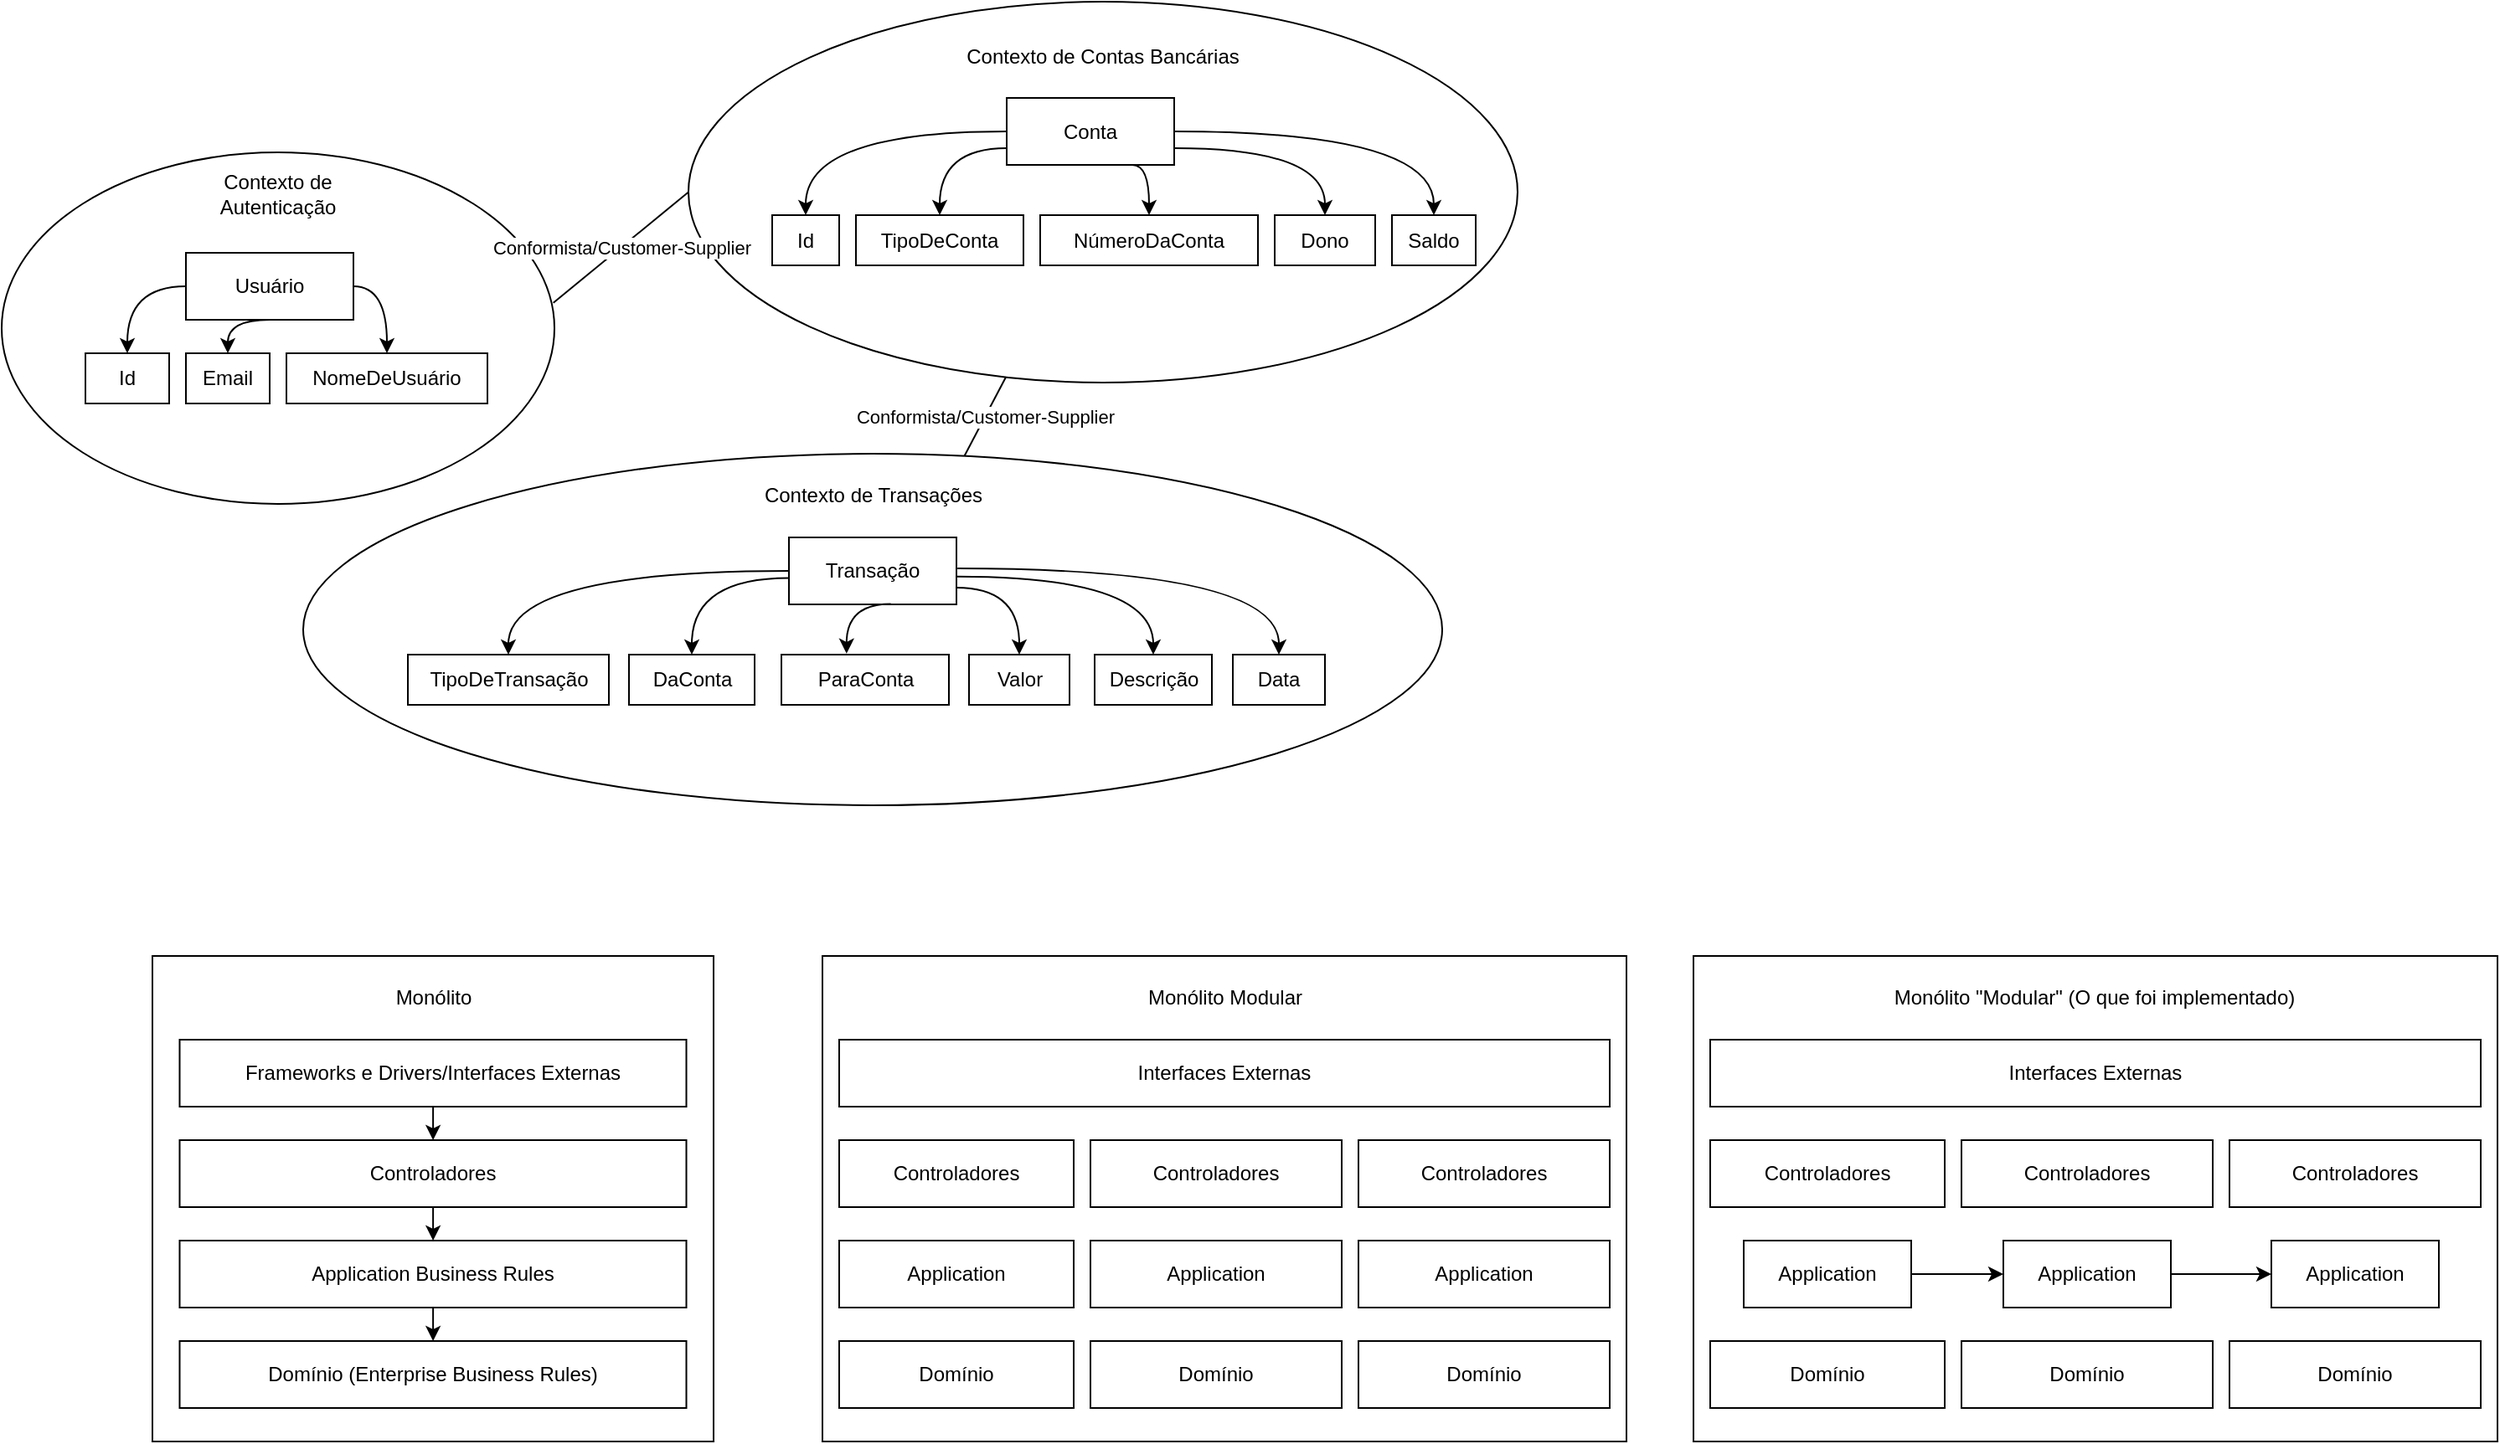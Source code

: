<mxfile version="27.0.6">
  <diagram name="Page-1" id="S6bj-loEFZDENTpJVslW">
    <mxGraphModel dx="2595" dy="933" grid="1" gridSize="10" guides="0" tooltips="1" connect="1" arrows="1" fold="1" page="1" pageScale="1" pageWidth="850" pageHeight="1100" math="0" shadow="0">
      <root>
        <mxCell id="0" />
        <mxCell id="1" parent="0" />
        <mxCell id="2hIszf3CNOoCdZwzwIAj-1" value="" style="ellipse;whiteSpace=wrap;html=1;verticalAlign=bottom;fillColor=none;" vertex="1" parent="1">
          <mxGeometry x="-130" y="200" width="330" height="210" as="geometry" />
        </mxCell>
        <mxCell id="2hIszf3CNOoCdZwzwIAj-4" value="Contexto de Autenticação" style="text;html=1;align=center;verticalAlign=middle;whiteSpace=wrap;rounded=0;" vertex="1" parent="1">
          <mxGeometry x="5" y="210" width="60" height="30" as="geometry" />
        </mxCell>
        <mxCell id="2hIszf3CNOoCdZwzwIAj-3" value="" style="ellipse;whiteSpace=wrap;html=1;fillColor=none;" vertex="1" parent="1">
          <mxGeometry x="50" y="380" width="680" height="210" as="geometry" />
        </mxCell>
        <mxCell id="2hIszf3CNOoCdZwzwIAj-6" value="Contexto de Transações" style="text;html=1;align=center;verticalAlign=middle;whiteSpace=wrap;rounded=0;" vertex="1" parent="1">
          <mxGeometry x="302.75" y="390" width="174.5" height="30" as="geometry" />
        </mxCell>
        <mxCell id="2hIszf3CNOoCdZwzwIAj-15" style="edgeStyle=orthogonalEdgeStyle;rounded=0;orthogonalLoop=1;jettySize=auto;html=1;entryX=0.5;entryY=0;entryDx=0;entryDy=0;curved=1;exitX=1;exitY=0.5;exitDx=0;exitDy=0;" edge="1" parent="1" source="2hIszf3CNOoCdZwzwIAj-9" target="2hIszf3CNOoCdZwzwIAj-13">
          <mxGeometry relative="1" as="geometry" />
        </mxCell>
        <mxCell id="2hIszf3CNOoCdZwzwIAj-17" style="edgeStyle=orthogonalEdgeStyle;rounded=0;orthogonalLoop=1;jettySize=auto;html=1;entryX=0.5;entryY=0;entryDx=0;entryDy=0;curved=1;exitX=0.5;exitY=1;exitDx=0;exitDy=0;" edge="1" parent="1" source="2hIszf3CNOoCdZwzwIAj-9" target="2hIszf3CNOoCdZwzwIAj-11">
          <mxGeometry relative="1" as="geometry" />
        </mxCell>
        <mxCell id="2hIszf3CNOoCdZwzwIAj-18" style="edgeStyle=orthogonalEdgeStyle;rounded=0;orthogonalLoop=1;jettySize=auto;html=1;entryX=0.5;entryY=0;entryDx=0;entryDy=0;curved=1;exitX=0;exitY=0.5;exitDx=0;exitDy=0;" edge="1" parent="1" source="2hIszf3CNOoCdZwzwIAj-9" target="2hIszf3CNOoCdZwzwIAj-10">
          <mxGeometry relative="1" as="geometry" />
        </mxCell>
        <mxCell id="2hIszf3CNOoCdZwzwIAj-9" value="Usuário" style="rounded=0;whiteSpace=wrap;html=1;fillColor=none;" vertex="1" parent="1">
          <mxGeometry x="-20" y="260" width="100" height="40" as="geometry" />
        </mxCell>
        <mxCell id="2hIszf3CNOoCdZwzwIAj-10" value="Id" style="rounded=0;whiteSpace=wrap;html=1;fillColor=none;" vertex="1" parent="1">
          <mxGeometry x="-80" y="320" width="50" height="30" as="geometry" />
        </mxCell>
        <mxCell id="2hIszf3CNOoCdZwzwIAj-11" value="Email" style="rounded=0;whiteSpace=wrap;html=1;fillColor=none;" vertex="1" parent="1">
          <mxGeometry x="-20" y="320" width="50" height="30" as="geometry" />
        </mxCell>
        <mxCell id="2hIszf3CNOoCdZwzwIAj-13" value="NomeDeUsuário" style="rounded=0;whiteSpace=wrap;html=1;fillColor=none;" vertex="1" parent="1">
          <mxGeometry x="40" y="320" width="120" height="30" as="geometry" />
        </mxCell>
        <mxCell id="2hIszf3CNOoCdZwzwIAj-2" value="" style="ellipse;whiteSpace=wrap;html=1;fillColor=none;" vertex="1" parent="1">
          <mxGeometry x="280" y="110" width="495" height="227.5" as="geometry" />
        </mxCell>
        <mxCell id="2hIszf3CNOoCdZwzwIAj-25" style="edgeStyle=orthogonalEdgeStyle;rounded=0;orthogonalLoop=1;jettySize=auto;html=1;entryX=0.5;entryY=0;entryDx=0;entryDy=0;curved=1;" edge="1" parent="1" source="2hIszf3CNOoCdZwzwIAj-19" target="2hIszf3CNOoCdZwzwIAj-23">
          <mxGeometry relative="1" as="geometry" />
        </mxCell>
        <mxCell id="2hIszf3CNOoCdZwzwIAj-28" style="edgeStyle=orthogonalEdgeStyle;rounded=0;orthogonalLoop=1;jettySize=auto;html=1;entryX=0.5;entryY=0;entryDx=0;entryDy=0;curved=1;exitX=1;exitY=0.75;exitDx=0;exitDy=0;" edge="1" parent="1" source="2hIszf3CNOoCdZwzwIAj-19" target="2hIszf3CNOoCdZwzwIAj-22">
          <mxGeometry relative="1" as="geometry" />
        </mxCell>
        <mxCell id="2hIszf3CNOoCdZwzwIAj-29" style="edgeStyle=orthogonalEdgeStyle;rounded=0;orthogonalLoop=1;jettySize=auto;html=1;exitX=0;exitY=0.75;exitDx=0;exitDy=0;curved=1;" edge="1" parent="1" source="2hIszf3CNOoCdZwzwIAj-19" target="2hIszf3CNOoCdZwzwIAj-20">
          <mxGeometry relative="1" as="geometry" />
        </mxCell>
        <mxCell id="2hIszf3CNOoCdZwzwIAj-19" value="Conta" style="rounded=0;whiteSpace=wrap;html=1;fillColor=none;" vertex="1" parent="1">
          <mxGeometry x="470" y="167.5" width="100" height="40" as="geometry" />
        </mxCell>
        <mxCell id="2hIszf3CNOoCdZwzwIAj-20" value="TipoDeConta" style="rounded=0;whiteSpace=wrap;html=1;fillColor=none;" vertex="1" parent="1">
          <mxGeometry x="380" y="237.5" width="100" height="30" as="geometry" />
        </mxCell>
        <mxCell id="2hIszf3CNOoCdZwzwIAj-21" value="Saldo" style="rounded=0;whiteSpace=wrap;html=1;fillColor=none;" vertex="1" parent="1">
          <mxGeometry x="700" y="237.5" width="50" height="30" as="geometry" />
        </mxCell>
        <mxCell id="2hIszf3CNOoCdZwzwIAj-22" value="Dono" style="rounded=0;whiteSpace=wrap;html=1;fillColor=none;" vertex="1" parent="1">
          <mxGeometry x="630" y="237.5" width="60" height="30" as="geometry" />
        </mxCell>
        <mxCell id="2hIszf3CNOoCdZwzwIAj-23" value="Id" style="rounded=0;whiteSpace=wrap;html=1;fillColor=none;" vertex="1" parent="1">
          <mxGeometry x="330" y="237.5" width="40" height="30" as="geometry" />
        </mxCell>
        <mxCell id="2hIszf3CNOoCdZwzwIAj-24" value="NúmeroDaConta" style="rounded=0;whiteSpace=wrap;html=1;fillColor=none;" vertex="1" parent="1">
          <mxGeometry x="490" y="237.5" width="130" height="30" as="geometry" />
        </mxCell>
        <mxCell id="2hIszf3CNOoCdZwzwIAj-26" style="edgeStyle=orthogonalEdgeStyle;rounded=0;orthogonalLoop=1;jettySize=auto;html=1;entryX=0.5;entryY=0;entryDx=0;entryDy=0;curved=1;exitX=0.75;exitY=1;exitDx=0;exitDy=0;" edge="1" parent="1" source="2hIszf3CNOoCdZwzwIAj-19" target="2hIszf3CNOoCdZwzwIAj-24">
          <mxGeometry relative="1" as="geometry" />
        </mxCell>
        <mxCell id="2hIszf3CNOoCdZwzwIAj-27" style="edgeStyle=orthogonalEdgeStyle;rounded=0;orthogonalLoop=1;jettySize=auto;html=1;entryX=0.5;entryY=0;entryDx=0;entryDy=0;curved=1;" edge="1" parent="1" source="2hIszf3CNOoCdZwzwIAj-19" target="2hIszf3CNOoCdZwzwIAj-21">
          <mxGeometry relative="1" as="geometry" />
        </mxCell>
        <mxCell id="2hIszf3CNOoCdZwzwIAj-5" value="Contexto de Contas Bancárias" style="text;html=1;align=center;verticalAlign=middle;whiteSpace=wrap;rounded=0;" vertex="1" parent="1">
          <mxGeometry x="445" y="127.5" width="165" height="30" as="geometry" />
        </mxCell>
        <mxCell id="2hIszf3CNOoCdZwzwIAj-38" style="edgeStyle=orthogonalEdgeStyle;rounded=0;orthogonalLoop=1;jettySize=auto;html=1;entryX=0.5;entryY=0;entryDx=0;entryDy=0;curved=1;" edge="1" parent="1" source="2hIszf3CNOoCdZwzwIAj-30" target="2hIszf3CNOoCdZwzwIAj-33">
          <mxGeometry relative="1" as="geometry" />
        </mxCell>
        <mxCell id="2hIszf3CNOoCdZwzwIAj-39" style="edgeStyle=orthogonalEdgeStyle;rounded=0;orthogonalLoop=1;jettySize=auto;html=1;entryX=0.5;entryY=0;entryDx=0;entryDy=0;curved=1;exitX=0;exitY=0.605;exitDx=0;exitDy=0;exitPerimeter=0;" edge="1" parent="1" source="2hIszf3CNOoCdZwzwIAj-30" target="2hIszf3CNOoCdZwzwIAj-32">
          <mxGeometry relative="1" as="geometry" />
        </mxCell>
        <mxCell id="2hIszf3CNOoCdZwzwIAj-41" style="edgeStyle=orthogonalEdgeStyle;rounded=0;orthogonalLoop=1;jettySize=auto;html=1;entryX=0.5;entryY=0;entryDx=0;entryDy=0;curved=1;exitX=1;exitY=0.75;exitDx=0;exitDy=0;" edge="1" parent="1" source="2hIszf3CNOoCdZwzwIAj-30" target="2hIszf3CNOoCdZwzwIAj-34">
          <mxGeometry relative="1" as="geometry" />
        </mxCell>
        <mxCell id="2hIszf3CNOoCdZwzwIAj-42" style="edgeStyle=orthogonalEdgeStyle;rounded=0;orthogonalLoop=1;jettySize=auto;html=1;entryX=0.5;entryY=0;entryDx=0;entryDy=0;curved=1;exitX=1.004;exitY=0.585;exitDx=0;exitDy=0;exitPerimeter=0;" edge="1" parent="1" source="2hIszf3CNOoCdZwzwIAj-30" target="2hIszf3CNOoCdZwzwIAj-35">
          <mxGeometry relative="1" as="geometry" />
        </mxCell>
        <mxCell id="2hIszf3CNOoCdZwzwIAj-43" style="edgeStyle=orthogonalEdgeStyle;rounded=0;orthogonalLoop=1;jettySize=auto;html=1;exitX=1.006;exitY=0.464;exitDx=0;exitDy=0;entryX=0.5;entryY=0;entryDx=0;entryDy=0;curved=1;exitPerimeter=0;" edge="1" parent="1" source="2hIszf3CNOoCdZwzwIAj-30" target="2hIszf3CNOoCdZwzwIAj-36">
          <mxGeometry relative="1" as="geometry" />
        </mxCell>
        <mxCell id="2hIszf3CNOoCdZwzwIAj-30" value="Transação" style="rounded=0;whiteSpace=wrap;html=1;fillColor=none;" vertex="1" parent="1">
          <mxGeometry x="340" y="430" width="100" height="40" as="geometry" />
        </mxCell>
        <mxCell id="2hIszf3CNOoCdZwzwIAj-31" value="ParaConta" style="rounded=0;whiteSpace=wrap;html=1;fillColor=none;" vertex="1" parent="1">
          <mxGeometry x="335.5" y="500" width="100" height="30" as="geometry" />
        </mxCell>
        <mxCell id="2hIszf3CNOoCdZwzwIAj-32" value="DaConta" style="rounded=0;whiteSpace=wrap;html=1;fillColor=none;" vertex="1" parent="1">
          <mxGeometry x="244.5" y="500" width="75" height="30" as="geometry" />
        </mxCell>
        <mxCell id="2hIszf3CNOoCdZwzwIAj-33" value="TipoDeTransação" style="rounded=0;whiteSpace=wrap;html=1;fillColor=none;" vertex="1" parent="1">
          <mxGeometry x="112.5" y="500" width="120" height="30" as="geometry" />
        </mxCell>
        <mxCell id="2hIszf3CNOoCdZwzwIAj-34" value="Valor" style="rounded=0;whiteSpace=wrap;html=1;fillColor=none;" vertex="1" parent="1">
          <mxGeometry x="447.5" y="500" width="60" height="30" as="geometry" />
        </mxCell>
        <mxCell id="2hIszf3CNOoCdZwzwIAj-35" value="Descrição" style="rounded=0;whiteSpace=wrap;html=1;fillColor=none;" vertex="1" parent="1">
          <mxGeometry x="522.5" y="500" width="70" height="30" as="geometry" />
        </mxCell>
        <mxCell id="2hIszf3CNOoCdZwzwIAj-36" value="Data" style="rounded=0;whiteSpace=wrap;html=1;fillColor=none;" vertex="1" parent="1">
          <mxGeometry x="605" y="500" width="55" height="30" as="geometry" />
        </mxCell>
        <mxCell id="2hIszf3CNOoCdZwzwIAj-40" style="edgeStyle=orthogonalEdgeStyle;rounded=0;orthogonalLoop=1;jettySize=auto;html=1;entryX=0.389;entryY=-0.02;entryDx=0;entryDy=0;entryPerimeter=0;curved=1;exitX=0.608;exitY=0.995;exitDx=0;exitDy=0;exitPerimeter=0;" edge="1" parent="1" source="2hIszf3CNOoCdZwzwIAj-30" target="2hIszf3CNOoCdZwzwIAj-31">
          <mxGeometry relative="1" as="geometry" />
        </mxCell>
        <mxCell id="2hIszf3CNOoCdZwzwIAj-44" value="Conformista/Customer-Supplier" style="rounded=0;orthogonalLoop=1;jettySize=auto;html=1;entryX=0.383;entryY=0.985;entryDx=0;entryDy=0;entryPerimeter=0;endArrow=none;startFill=0;" edge="1" parent="1" source="2hIszf3CNOoCdZwzwIAj-3" target="2hIszf3CNOoCdZwzwIAj-2">
          <mxGeometry x="-0.006" relative="1" as="geometry">
            <mxPoint as="offset" />
          </mxGeometry>
        </mxCell>
        <mxCell id="2hIszf3CNOoCdZwzwIAj-45" value="Conformista/Customer-Supplier" style="rounded=0;orthogonalLoop=1;jettySize=auto;html=1;entryX=0;entryY=0.5;entryDx=0;entryDy=0;endArrow=none;startFill=0;exitX=0.998;exitY=0.428;exitDx=0;exitDy=0;exitPerimeter=0;" edge="1" parent="1" source="2hIszf3CNOoCdZwzwIAj-1" target="2hIszf3CNOoCdZwzwIAj-2">
          <mxGeometry x="-0.006" relative="1" as="geometry">
            <mxPoint x="450" y="421" as="sourcePoint" />
            <mxPoint x="480" y="344" as="targetPoint" />
            <mxPoint as="offset" />
          </mxGeometry>
        </mxCell>
        <mxCell id="2hIszf3CNOoCdZwzwIAj-46" value="" style="rounded=0;whiteSpace=wrap;html=1;fillColor=none;" vertex="1" parent="1">
          <mxGeometry x="-40" y="680" width="335" height="290" as="geometry" />
        </mxCell>
        <mxCell id="2hIszf3CNOoCdZwzwIAj-47" value="Monólito" style="text;html=1;align=center;verticalAlign=middle;whiteSpace=wrap;rounded=0;" vertex="1" parent="1">
          <mxGeometry x="97.5" y="690" width="60" height="30" as="geometry" />
        </mxCell>
        <mxCell id="2hIszf3CNOoCdZwzwIAj-48" value="Domínio (Enterprise Business Rules)" style="rounded=0;whiteSpace=wrap;html=1;fillColor=none;" vertex="1" parent="1">
          <mxGeometry x="-23.75" y="910" width="302.5" height="40" as="geometry" />
        </mxCell>
        <mxCell id="2hIszf3CNOoCdZwzwIAj-54" style="edgeStyle=orthogonalEdgeStyle;rounded=0;orthogonalLoop=1;jettySize=auto;html=1;entryX=0.5;entryY=0;entryDx=0;entryDy=0;" edge="1" parent="1" source="2hIszf3CNOoCdZwzwIAj-49" target="2hIszf3CNOoCdZwzwIAj-48">
          <mxGeometry relative="1" as="geometry" />
        </mxCell>
        <mxCell id="2hIszf3CNOoCdZwzwIAj-49" value="Application Business Rules" style="rounded=0;whiteSpace=wrap;html=1;fillColor=none;" vertex="1" parent="1">
          <mxGeometry x="-23.75" y="850" width="302.5" height="40" as="geometry" />
        </mxCell>
        <mxCell id="2hIszf3CNOoCdZwzwIAj-53" style="edgeStyle=orthogonalEdgeStyle;rounded=0;orthogonalLoop=1;jettySize=auto;html=1;entryX=0.5;entryY=0;entryDx=0;entryDy=0;" edge="1" parent="1" source="2hIszf3CNOoCdZwzwIAj-50" target="2hIszf3CNOoCdZwzwIAj-49">
          <mxGeometry relative="1" as="geometry" />
        </mxCell>
        <mxCell id="2hIszf3CNOoCdZwzwIAj-50" value="Controladores" style="rounded=0;whiteSpace=wrap;html=1;fillColor=none;" vertex="1" parent="1">
          <mxGeometry x="-23.75" y="790" width="302.5" height="40" as="geometry" />
        </mxCell>
        <mxCell id="2hIszf3CNOoCdZwzwIAj-52" style="edgeStyle=orthogonalEdgeStyle;rounded=0;orthogonalLoop=1;jettySize=auto;html=1;entryX=0.5;entryY=0;entryDx=0;entryDy=0;" edge="1" parent="1" source="2hIszf3CNOoCdZwzwIAj-51" target="2hIszf3CNOoCdZwzwIAj-50">
          <mxGeometry relative="1" as="geometry" />
        </mxCell>
        <mxCell id="2hIszf3CNOoCdZwzwIAj-51" value="Frameworks e Drivers/Interfaces Externas" style="rounded=0;whiteSpace=wrap;html=1;fillColor=none;" vertex="1" parent="1">
          <mxGeometry x="-23.75" y="730" width="302.5" height="40" as="geometry" />
        </mxCell>
        <mxCell id="2hIszf3CNOoCdZwzwIAj-55" value="" style="rounded=0;whiteSpace=wrap;html=1;fillColor=none;" vertex="1" parent="1">
          <mxGeometry x="360" y="680" width="480" height="290" as="geometry" />
        </mxCell>
        <mxCell id="2hIszf3CNOoCdZwzwIAj-56" value="Monólito Modular" style="text;html=1;align=center;verticalAlign=middle;whiteSpace=wrap;rounded=0;" vertex="1" parent="1">
          <mxGeometry x="548.75" y="690" width="102.5" height="30" as="geometry" />
        </mxCell>
        <mxCell id="2hIszf3CNOoCdZwzwIAj-57" value="Domínio" style="rounded=0;whiteSpace=wrap;html=1;fillColor=none;" vertex="1" parent="1">
          <mxGeometry x="370" y="910" width="140" height="40" as="geometry" />
        </mxCell>
        <mxCell id="2hIszf3CNOoCdZwzwIAj-59" value="Application" style="rounded=0;whiteSpace=wrap;html=1;fillColor=none;" vertex="1" parent="1">
          <mxGeometry x="370" y="850" width="140" height="40" as="geometry" />
        </mxCell>
        <mxCell id="2hIszf3CNOoCdZwzwIAj-61" value="Controladores" style="rounded=0;whiteSpace=wrap;html=1;fillColor=none;" vertex="1" parent="1">
          <mxGeometry x="370" y="790" width="140" height="40" as="geometry" />
        </mxCell>
        <mxCell id="2hIszf3CNOoCdZwzwIAj-63" value="Interfaces Externas" style="rounded=0;whiteSpace=wrap;html=1;fillColor=none;" vertex="1" parent="1">
          <mxGeometry x="370" y="730" width="460" height="40" as="geometry" />
        </mxCell>
        <mxCell id="2hIszf3CNOoCdZwzwIAj-70" value="Controladores" style="rounded=0;whiteSpace=wrap;html=1;fillColor=none;" vertex="1" parent="1">
          <mxGeometry x="520" y="790" width="150" height="40" as="geometry" />
        </mxCell>
        <mxCell id="2hIszf3CNOoCdZwzwIAj-71" value="Application" style="rounded=0;whiteSpace=wrap;html=1;fillColor=none;" vertex="1" parent="1">
          <mxGeometry x="520" y="850" width="150" height="40" as="geometry" />
        </mxCell>
        <mxCell id="2hIszf3CNOoCdZwzwIAj-72" value="Domínio" style="rounded=0;whiteSpace=wrap;html=1;fillColor=none;" vertex="1" parent="1">
          <mxGeometry x="520" y="910" width="150" height="40" as="geometry" />
        </mxCell>
        <mxCell id="2hIszf3CNOoCdZwzwIAj-74" value="Controladores" style="rounded=0;whiteSpace=wrap;html=1;fillColor=none;" vertex="1" parent="1">
          <mxGeometry x="680" y="790" width="150" height="40" as="geometry" />
        </mxCell>
        <mxCell id="2hIszf3CNOoCdZwzwIAj-75" value="Application" style="rounded=0;whiteSpace=wrap;html=1;fillColor=none;" vertex="1" parent="1">
          <mxGeometry x="680" y="850" width="150" height="40" as="geometry" />
        </mxCell>
        <mxCell id="2hIszf3CNOoCdZwzwIAj-76" value="Domínio" style="rounded=0;whiteSpace=wrap;html=1;fillColor=none;" vertex="1" parent="1">
          <mxGeometry x="680" y="910" width="150" height="40" as="geometry" />
        </mxCell>
        <mxCell id="2hIszf3CNOoCdZwzwIAj-77" value="" style="rounded=0;whiteSpace=wrap;html=1;fillColor=none;" vertex="1" parent="1">
          <mxGeometry x="880" y="680" width="480" height="290" as="geometry" />
        </mxCell>
        <mxCell id="2hIszf3CNOoCdZwzwIAj-78" value="Monólito &quot;Modular&quot; (O que foi implementado)" style="text;html=1;align=center;verticalAlign=middle;whiteSpace=wrap;rounded=0;" vertex="1" parent="1">
          <mxGeometry x="974.375" y="690" width="291.25" height="30" as="geometry" />
        </mxCell>
        <mxCell id="2hIszf3CNOoCdZwzwIAj-79" value="Domínio" style="rounded=0;whiteSpace=wrap;html=1;fillColor=none;" vertex="1" parent="1">
          <mxGeometry x="890" y="910" width="140" height="40" as="geometry" />
        </mxCell>
        <mxCell id="2hIszf3CNOoCdZwzwIAj-92" style="edgeStyle=orthogonalEdgeStyle;rounded=0;orthogonalLoop=1;jettySize=auto;html=1;entryX=0;entryY=0.5;entryDx=0;entryDy=0;" edge="1" parent="1" source="2hIszf3CNOoCdZwzwIAj-80" target="2hIszf3CNOoCdZwzwIAj-90">
          <mxGeometry relative="1" as="geometry" />
        </mxCell>
        <mxCell id="2hIszf3CNOoCdZwzwIAj-80" value="Application" style="rounded=0;whiteSpace=wrap;html=1;fillColor=none;" vertex="1" parent="1">
          <mxGeometry x="910" y="850" width="100" height="40" as="geometry" />
        </mxCell>
        <mxCell id="2hIszf3CNOoCdZwzwIAj-81" value="Controladores" style="rounded=0;whiteSpace=wrap;html=1;fillColor=none;" vertex="1" parent="1">
          <mxGeometry x="890" y="790" width="140" height="40" as="geometry" />
        </mxCell>
        <mxCell id="2hIszf3CNOoCdZwzwIAj-82" value="Interfaces Externas" style="rounded=0;whiteSpace=wrap;html=1;fillColor=none;" vertex="1" parent="1">
          <mxGeometry x="890" y="730" width="460" height="40" as="geometry" />
        </mxCell>
        <mxCell id="2hIszf3CNOoCdZwzwIAj-83" value="Controladores" style="rounded=0;whiteSpace=wrap;html=1;fillColor=none;" vertex="1" parent="1">
          <mxGeometry x="1040" y="790" width="150" height="40" as="geometry" />
        </mxCell>
        <mxCell id="2hIszf3CNOoCdZwzwIAj-85" value="Domínio" style="rounded=0;whiteSpace=wrap;html=1;fillColor=none;" vertex="1" parent="1">
          <mxGeometry x="1040" y="910" width="150" height="40" as="geometry" />
        </mxCell>
        <mxCell id="2hIszf3CNOoCdZwzwIAj-86" value="Controladores" style="rounded=0;whiteSpace=wrap;html=1;fillColor=none;" vertex="1" parent="1">
          <mxGeometry x="1200" y="790" width="150" height="40" as="geometry" />
        </mxCell>
        <mxCell id="2hIszf3CNOoCdZwzwIAj-88" value="Domínio" style="rounded=0;whiteSpace=wrap;html=1;fillColor=none;" vertex="1" parent="1">
          <mxGeometry x="1200" y="910" width="150" height="40" as="geometry" />
        </mxCell>
        <mxCell id="2hIszf3CNOoCdZwzwIAj-93" style="edgeStyle=orthogonalEdgeStyle;rounded=0;orthogonalLoop=1;jettySize=auto;html=1;exitX=1;exitY=0.5;exitDx=0;exitDy=0;entryX=0;entryY=0.5;entryDx=0;entryDy=0;" edge="1" parent="1" source="2hIszf3CNOoCdZwzwIAj-90" target="2hIszf3CNOoCdZwzwIAj-91">
          <mxGeometry relative="1" as="geometry" />
        </mxCell>
        <mxCell id="2hIszf3CNOoCdZwzwIAj-90" value="Application" style="rounded=0;whiteSpace=wrap;html=1;fillColor=none;" vertex="1" parent="1">
          <mxGeometry x="1065" y="850" width="100" height="40" as="geometry" />
        </mxCell>
        <mxCell id="2hIszf3CNOoCdZwzwIAj-91" value="Application" style="rounded=0;whiteSpace=wrap;html=1;fillColor=none;" vertex="1" parent="1">
          <mxGeometry x="1225" y="850" width="100" height="40" as="geometry" />
        </mxCell>
      </root>
    </mxGraphModel>
  </diagram>
</mxfile>
